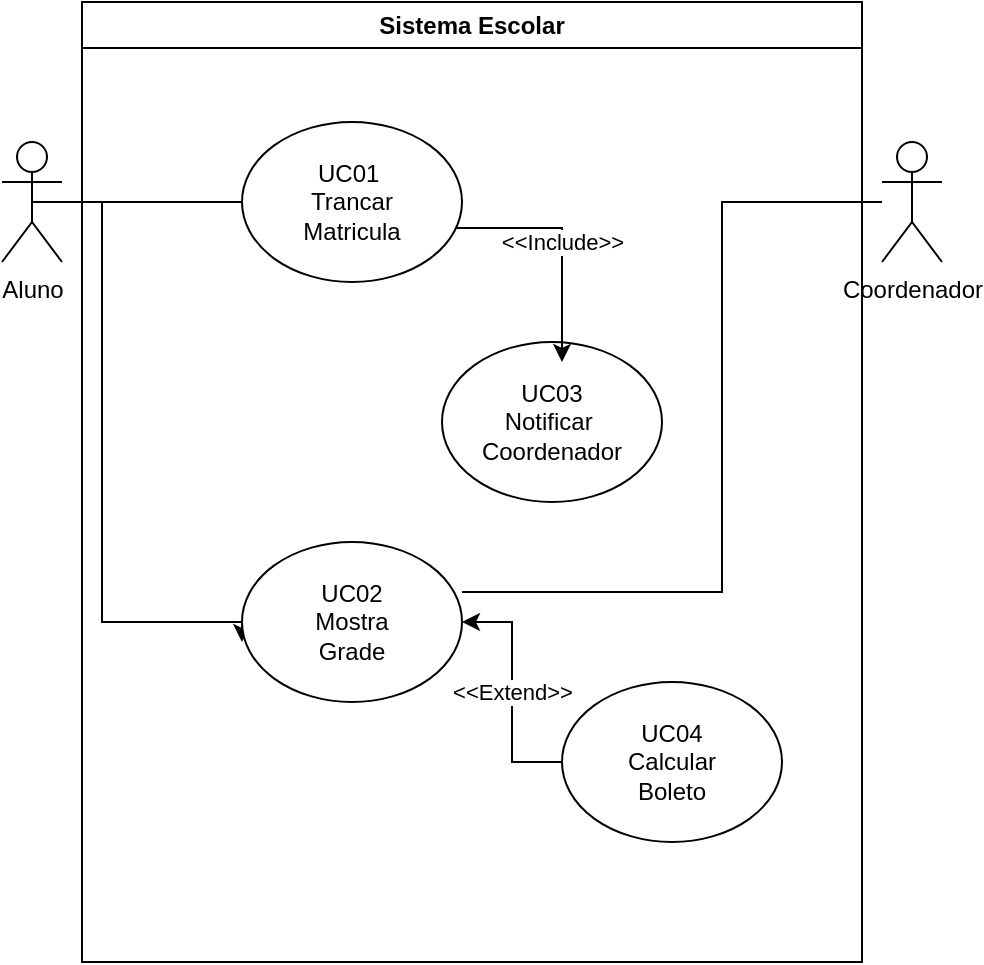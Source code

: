 <mxfile version="21.1.0" type="github">
  <diagram name="Página-1" id="6Il4zlVb3WrhtZT2jowf">
    <mxGraphModel dx="880" dy="484" grid="1" gridSize="10" guides="1" tooltips="1" connect="1" arrows="1" fold="1" page="1" pageScale="1" pageWidth="827" pageHeight="1169" math="0" shadow="0">
      <root>
        <mxCell id="0" />
        <mxCell id="1" parent="0" />
        <mxCell id="OWbzr1YiDZEQwKMD5FUT-12" style="edgeStyle=orthogonalEdgeStyle;rounded=0;orthogonalLoop=1;jettySize=auto;html=1;entryX=0;entryY=0.625;entryDx=0;entryDy=0;entryPerimeter=0;" edge="1" parent="1" source="OWbzr1YiDZEQwKMD5FUT-2" target="OWbzr1YiDZEQwKMD5FUT-9">
          <mxGeometry relative="1" as="geometry">
            <mxPoint x="450" y="370" as="targetPoint" />
            <Array as="points">
              <mxPoint x="450" y="250" />
              <mxPoint x="450" y="460" />
            </Array>
          </mxGeometry>
        </mxCell>
        <mxCell id="OWbzr1YiDZEQwKMD5FUT-2" value="Aluno" style="shape=umlActor;verticalLabelPosition=bottom;verticalAlign=top;html=1;outlineConnect=0;" vertex="1" parent="1">
          <mxGeometry x="400" y="220" width="30" height="60" as="geometry" />
        </mxCell>
        <mxCell id="OWbzr1YiDZEQwKMD5FUT-4" value="UC01&amp;nbsp;&lt;br&gt;Trancar &lt;br&gt;Matricula" style="ellipse;whiteSpace=wrap;html=1;align=center;" vertex="1" parent="1">
          <mxGeometry x="520" y="210" width="110" height="80" as="geometry" />
        </mxCell>
        <mxCell id="OWbzr1YiDZEQwKMD5FUT-6" value="" style="endArrow=none;html=1;rounded=0;exitX=0.5;exitY=0.5;exitDx=0;exitDy=0;exitPerimeter=0;entryX=0;entryY=0.5;entryDx=0;entryDy=0;" edge="1" parent="1" source="OWbzr1YiDZEQwKMD5FUT-2" target="OWbzr1YiDZEQwKMD5FUT-4">
          <mxGeometry width="50" height="50" relative="1" as="geometry">
            <mxPoint x="450" y="280" as="sourcePoint" />
            <mxPoint x="500" y="230" as="targetPoint" />
          </mxGeometry>
        </mxCell>
        <mxCell id="OWbzr1YiDZEQwKMD5FUT-7" value="UC03&lt;br&gt;Notificar&amp;nbsp;&lt;br&gt;Coordenador" style="ellipse;whiteSpace=wrap;html=1;align=center;" vertex="1" parent="1">
          <mxGeometry x="620" y="320" width="110" height="80" as="geometry" />
        </mxCell>
        <mxCell id="OWbzr1YiDZEQwKMD5FUT-9" value="UC02&lt;br&gt;Mostra&lt;br&gt;Grade" style="ellipse;whiteSpace=wrap;html=1;align=center;" vertex="1" parent="1">
          <mxGeometry x="520" y="420" width="110" height="80" as="geometry" />
        </mxCell>
        <mxCell id="OWbzr1YiDZEQwKMD5FUT-14" value="&amp;lt;&amp;lt;Extend&amp;gt;&amp;gt;" style="edgeStyle=orthogonalEdgeStyle;rounded=0;orthogonalLoop=1;jettySize=auto;html=1;entryX=1;entryY=0.5;entryDx=0;entryDy=0;" edge="1" parent="1" source="OWbzr1YiDZEQwKMD5FUT-10" target="OWbzr1YiDZEQwKMD5FUT-9">
          <mxGeometry relative="1" as="geometry" />
        </mxCell>
        <mxCell id="OWbzr1YiDZEQwKMD5FUT-10" value="UC04&lt;br&gt;Calcular&lt;br&gt;Boleto" style="ellipse;whiteSpace=wrap;html=1;align=center;" vertex="1" parent="1">
          <mxGeometry x="680" y="490" width="110" height="80" as="geometry" />
        </mxCell>
        <mxCell id="OWbzr1YiDZEQwKMD5FUT-8" value="&amp;lt;&amp;lt;Include&amp;gt;&amp;gt;" style="endArrow=classic;html=1;rounded=0;entryX=0.973;entryY=0.663;entryDx=0;entryDy=0;entryPerimeter=0;exitX=0.973;exitY=0.663;exitDx=0;exitDy=0;exitPerimeter=0;" edge="1" parent="1" source="OWbzr1YiDZEQwKMD5FUT-4">
          <mxGeometry width="50" height="50" relative="1" as="geometry">
            <mxPoint x="685" y="270" as="sourcePoint" />
            <mxPoint x="680" y="330" as="targetPoint" />
            <Array as="points">
              <mxPoint x="680" y="263" />
            </Array>
          </mxGeometry>
        </mxCell>
        <mxCell id="OWbzr1YiDZEQwKMD5FUT-18" value="" style="endArrow=none;html=1;rounded=0;exitX=1;exitY=0.313;exitDx=0;exitDy=0;exitPerimeter=0;" edge="1" parent="1" source="OWbzr1YiDZEQwKMD5FUT-9">
          <mxGeometry width="50" height="50" relative="1" as="geometry">
            <mxPoint x="710" y="460" as="sourcePoint" />
            <mxPoint x="840" y="250" as="targetPoint" />
            <Array as="points">
              <mxPoint x="760" y="445" />
              <mxPoint x="760" y="250" />
            </Array>
          </mxGeometry>
        </mxCell>
        <mxCell id="OWbzr1YiDZEQwKMD5FUT-19" value="Coordenador" style="shape=umlActor;verticalLabelPosition=bottom;verticalAlign=top;html=1;outlineConnect=0;" vertex="1" parent="1">
          <mxGeometry x="840" y="220" width="30" height="60" as="geometry" />
        </mxCell>
        <mxCell id="OWbzr1YiDZEQwKMD5FUT-20" value="Sistema Escolar" style="swimlane;whiteSpace=wrap;html=1;" vertex="1" parent="1">
          <mxGeometry x="440" y="150" width="390" height="480" as="geometry" />
        </mxCell>
      </root>
    </mxGraphModel>
  </diagram>
</mxfile>
